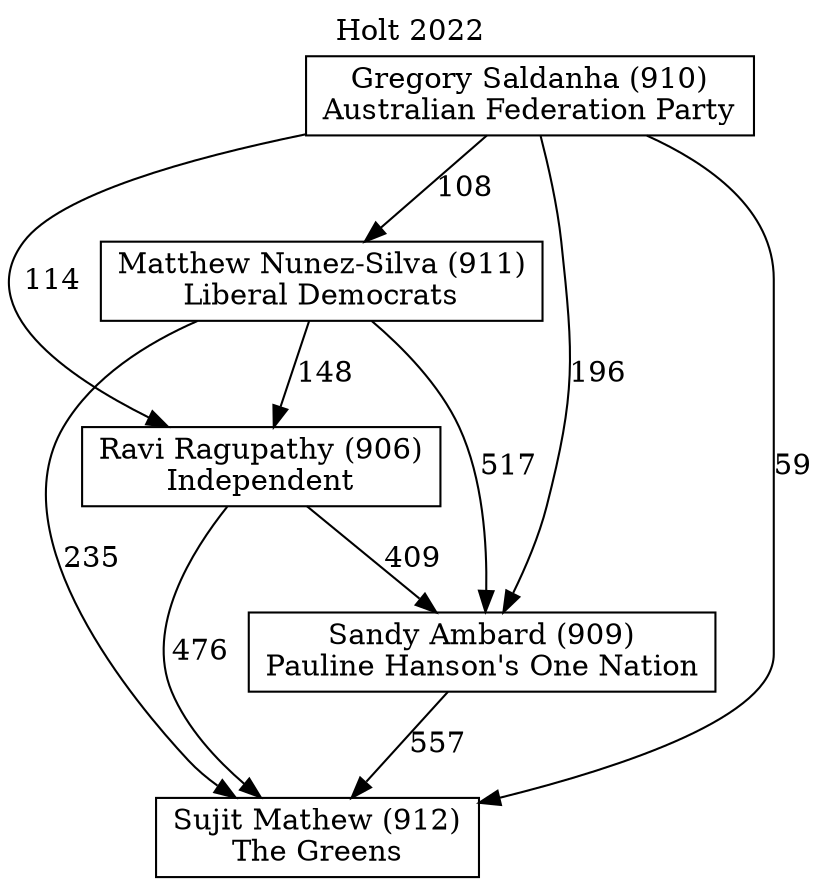 // House preference flow
digraph "Sujit Mathew (912)_Holt_2022" {
	graph [label="Holt 2022" labelloc=t mclimit=10]
	node [shape=box]
	"Matthew Nunez-Silva (911)" [label="Matthew Nunez-Silva (911)
Liberal Democrats"]
	"Ravi Ragupathy (906)" [label="Ravi Ragupathy (906)
Independent"]
	"Sandy Ambard (909)" [label="Sandy Ambard (909)
Pauline Hanson's One Nation"]
	"Gregory Saldanha (910)" [label="Gregory Saldanha (910)
Australian Federation Party"]
	"Sujit Mathew (912)" [label="Sujit Mathew (912)
The Greens"]
	"Matthew Nunez-Silva (911)" -> "Ravi Ragupathy (906)" [label=148]
	"Ravi Ragupathy (906)" -> "Sujit Mathew (912)" [label=476]
	"Gregory Saldanha (910)" -> "Matthew Nunez-Silva (911)" [label=108]
	"Gregory Saldanha (910)" -> "Sandy Ambard (909)" [label=196]
	"Matthew Nunez-Silva (911)" -> "Sujit Mathew (912)" [label=235]
	"Sandy Ambard (909)" -> "Sujit Mathew (912)" [label=557]
	"Matthew Nunez-Silva (911)" -> "Sandy Ambard (909)" [label=517]
	"Gregory Saldanha (910)" -> "Ravi Ragupathy (906)" [label=114]
	"Ravi Ragupathy (906)" -> "Sandy Ambard (909)" [label=409]
	"Gregory Saldanha (910)" -> "Sujit Mathew (912)" [label=59]
}
